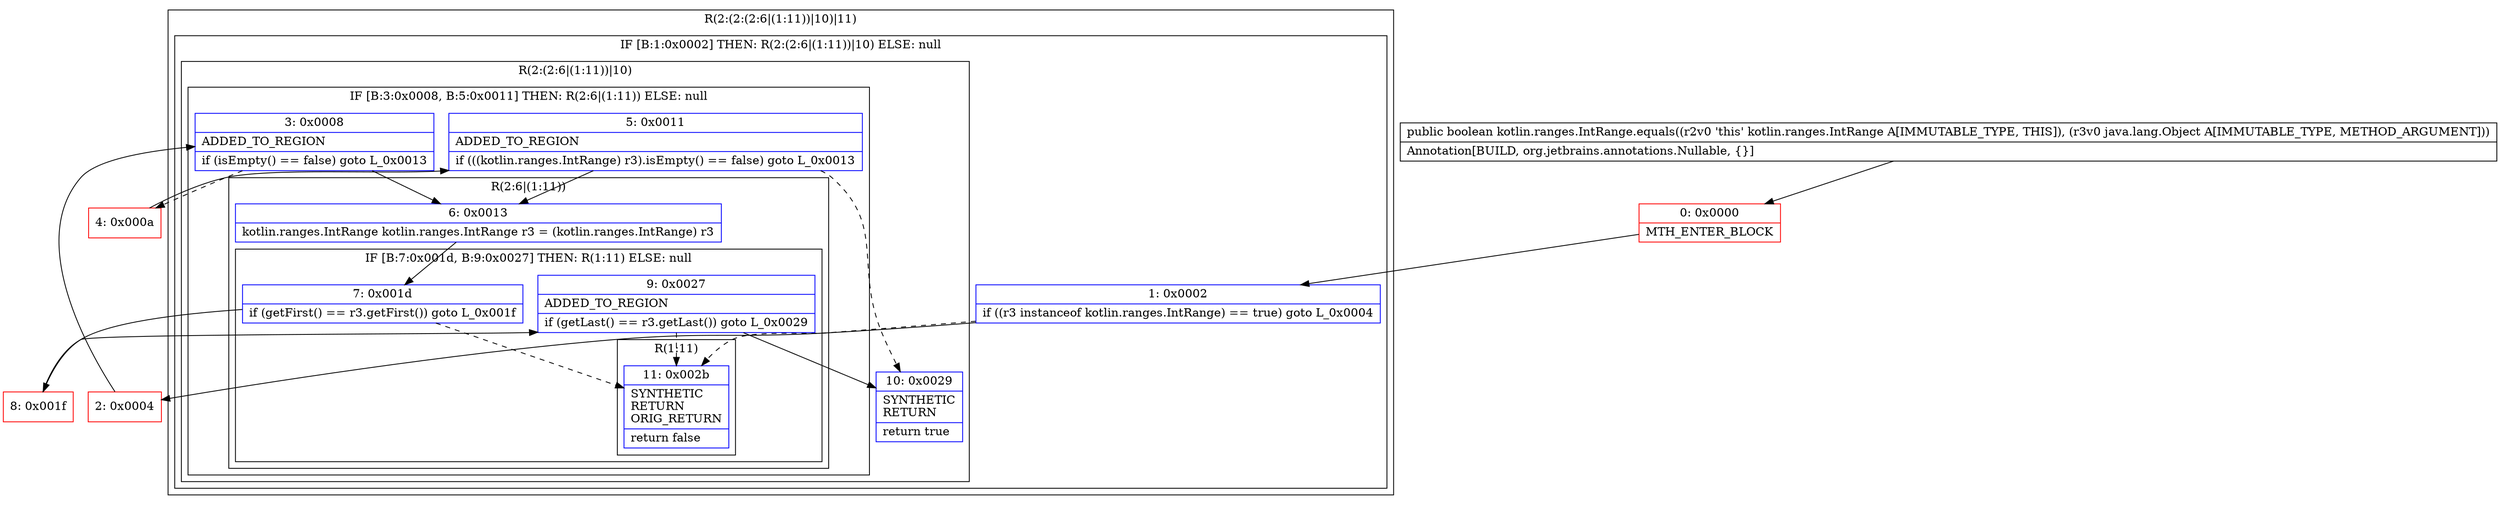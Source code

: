 digraph "CFG forkotlin.ranges.IntRange.equals(Ljava\/lang\/Object;)Z" {
subgraph cluster_Region_1004680705 {
label = "R(2:(2:(2:6|(1:11))|10)|11)";
node [shape=record,color=blue];
subgraph cluster_IfRegion_1934392974 {
label = "IF [B:1:0x0002] THEN: R(2:(2:6|(1:11))|10) ELSE: null";
node [shape=record,color=blue];
Node_1 [shape=record,label="{1\:\ 0x0002|if ((r3 instanceof kotlin.ranges.IntRange) == true) goto L_0x0004\l}"];
subgraph cluster_Region_1105458093 {
label = "R(2:(2:6|(1:11))|10)";
node [shape=record,color=blue];
subgraph cluster_IfRegion_208838582 {
label = "IF [B:3:0x0008, B:5:0x0011] THEN: R(2:6|(1:11)) ELSE: null";
node [shape=record,color=blue];
Node_3 [shape=record,label="{3\:\ 0x0008|ADDED_TO_REGION\l|if (isEmpty() == false) goto L_0x0013\l}"];
Node_5 [shape=record,label="{5\:\ 0x0011|ADDED_TO_REGION\l|if (((kotlin.ranges.IntRange) r3).isEmpty() == false) goto L_0x0013\l}"];
subgraph cluster_Region_862754142 {
label = "R(2:6|(1:11))";
node [shape=record,color=blue];
Node_6 [shape=record,label="{6\:\ 0x0013|kotlin.ranges.IntRange kotlin.ranges.IntRange r3 = (kotlin.ranges.IntRange) r3\l}"];
subgraph cluster_IfRegion_40415596 {
label = "IF [B:7:0x001d, B:9:0x0027] THEN: R(1:11) ELSE: null";
node [shape=record,color=blue];
Node_7 [shape=record,label="{7\:\ 0x001d|if (getFirst() == r3.getFirst()) goto L_0x001f\l}"];
Node_9 [shape=record,label="{9\:\ 0x0027|ADDED_TO_REGION\l|if (getLast() == r3.getLast()) goto L_0x0029\l}"];
subgraph cluster_Region_646640135 {
label = "R(1:11)";
node [shape=record,color=blue];
Node_11 [shape=record,label="{11\:\ 0x002b|SYNTHETIC\lRETURN\lORIG_RETURN\l|return false\l}"];
}
}
}
}
Node_10 [shape=record,label="{10\:\ 0x0029|SYNTHETIC\lRETURN\l|return true\l}"];
}
}
Node_11 [shape=record,label="{11\:\ 0x002b|SYNTHETIC\lRETURN\lORIG_RETURN\l|return false\l}"];
}
Node_0 [shape=record,color=red,label="{0\:\ 0x0000|MTH_ENTER_BLOCK\l}"];
Node_2 [shape=record,color=red,label="{2\:\ 0x0004}"];
Node_4 [shape=record,color=red,label="{4\:\ 0x000a}"];
Node_8 [shape=record,color=red,label="{8\:\ 0x001f}"];
MethodNode[shape=record,label="{public boolean kotlin.ranges.IntRange.equals((r2v0 'this' kotlin.ranges.IntRange A[IMMUTABLE_TYPE, THIS]), (r3v0 java.lang.Object A[IMMUTABLE_TYPE, METHOD_ARGUMENT]))  | Annotation[BUILD, org.jetbrains.annotations.Nullable, \{\}]\l}"];
MethodNode -> Node_0;
Node_1 -> Node_2;
Node_1 -> Node_11[style=dashed];
Node_3 -> Node_4[style=dashed];
Node_3 -> Node_6;
Node_5 -> Node_6;
Node_5 -> Node_10[style=dashed];
Node_6 -> Node_7;
Node_7 -> Node_8;
Node_7 -> Node_11[style=dashed];
Node_9 -> Node_10;
Node_9 -> Node_11[style=dashed];
Node_0 -> Node_1;
Node_2 -> Node_3;
Node_4 -> Node_5;
Node_8 -> Node_9;
}

